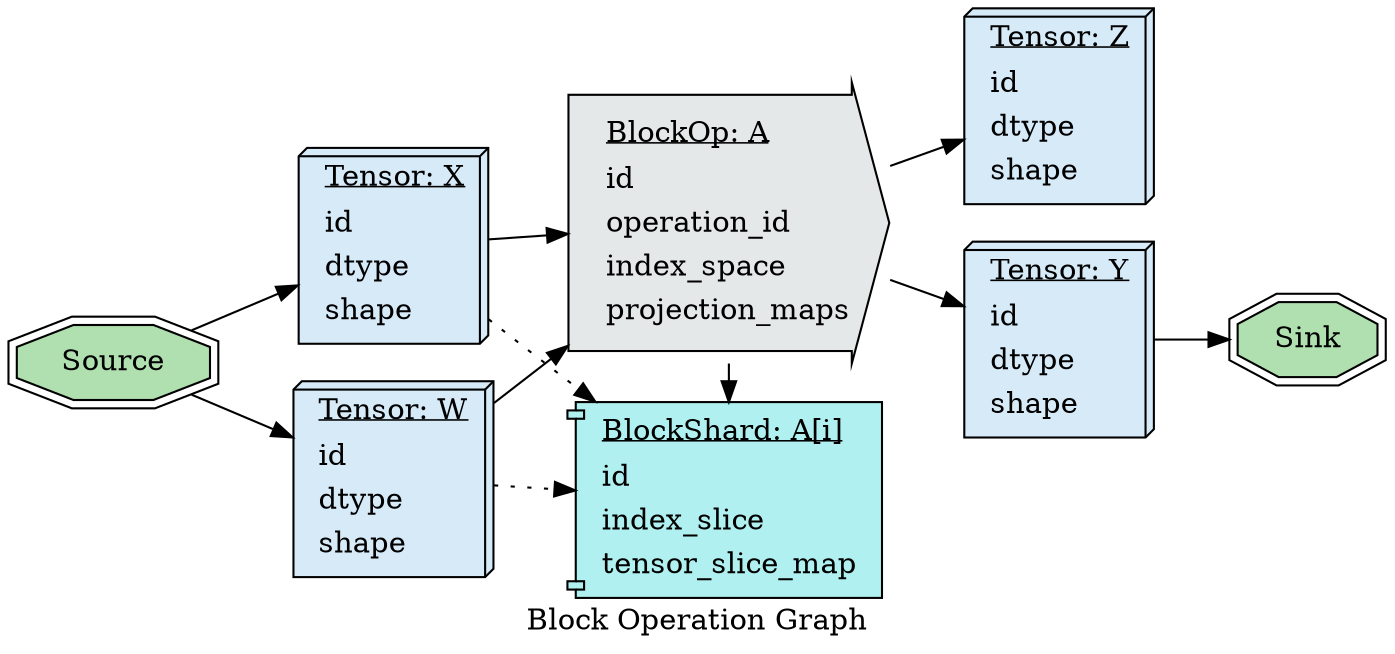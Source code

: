 digraph G {
  rankdir=LR;
  label="Block Operation Graph";

  X [
    label=<
      <table border="0" align="left">
        <tr><td align="left"><u>Tensor: X</u></td></tr>
        <tr><td align="left">id</td></tr>
        <tr><td align="left">dtype</td></tr>
        <tr><td align="left">shape</td></tr>
        </table>
    >,
    shape="box3d",
    style=filled,
    fillcolor="#D6EAF8",
  ];

  W [
    label=<
      <table border="0" align="left">
        <tr><td align="left"><u>Tensor: W</u></td></tr>
        <tr><td align="left">id</td></tr>
        <tr><td align="left">dtype</td></tr>
        <tr><td align="left">shape</td></tr>
        </table>
    >,
    shape="box3d",
    style=filled,
    fillcolor="#D6EAF8",
  ];

  Z [
    label=<
      <table border="0" align="left">
        <tr><td align="left"><u>Tensor: Z</u></td></tr>
        <tr><td align="left">id</td></tr>
        <tr><td align="left">dtype</td></tr>
        <tr><td align="left">shape</td></tr>
        </table>
    >,
    shape="box3d",
    style=filled,
    fillcolor="#D6EAF8",
  ];

  Y [
    label=<
      <table border="0" align="left">
        <tr><td align="left"><u>Tensor: Y</u></td></tr>
        <tr><td align="left">id</td></tr>
        <tr><td align="left">dtype</td></tr>
        <tr><td align="left">shape</td></tr>
        </table>
    >,
    shape="box3d",
    style=filled,
    fillcolor="#D6EAF8",
  ];

  BlockOpA [
    label=<
      <table border="0" align="left">
        <tr><td align="left"><u>BlockOp: A</u></td></tr>
        <tr><td align="left">id</td></tr>
        <tr><td port="operation" align="left">operation_id</td></tr>
        <tr><td align="left">index_space</td></tr>
        <tr><td align="left">projection_maps</td></tr>
        </table>
    >,
    shape="rarrow",
    style=filled,
    fillcolor="#E5E8E8",
    margin="0.2",
  ];

  BlockShard [
    label=<
      <table border="0" align="left">
        <tr><td align="left"><u>BlockShard: A[i]</u></td></tr>
        <tr><td align="left">id</td></tr>
        <tr><td align="left">index_slice</td></tr>
        <tr><td align="left">tensor_slice_map</td></tr>
        </table>
    >,
    shape="component",
    style="filled",
    fillcolor="#B0F0F0",
  ];

  X -> BlockOpA;
  W -> BlockOpA;
  BlockOpA -> Y;
  BlockOpA -> Z;

  X -> BlockShard [style="dotted"];
  W -> BlockShard [style="dotted"];

  BlockOpA -> BlockShard;
  { rank=same; BlockOpA; BlockShard; }

  Source [
    shape="doubleoctagon",
    style="filled",
    fillcolor="#B0E0B0",
  ];
  Source -> X;
  Source -> W;

  Sink [
    shape="doubleoctagon",
    style="filled",
    fillcolor="#B0E0B0",
  ];
  Y -> Sink;
}
